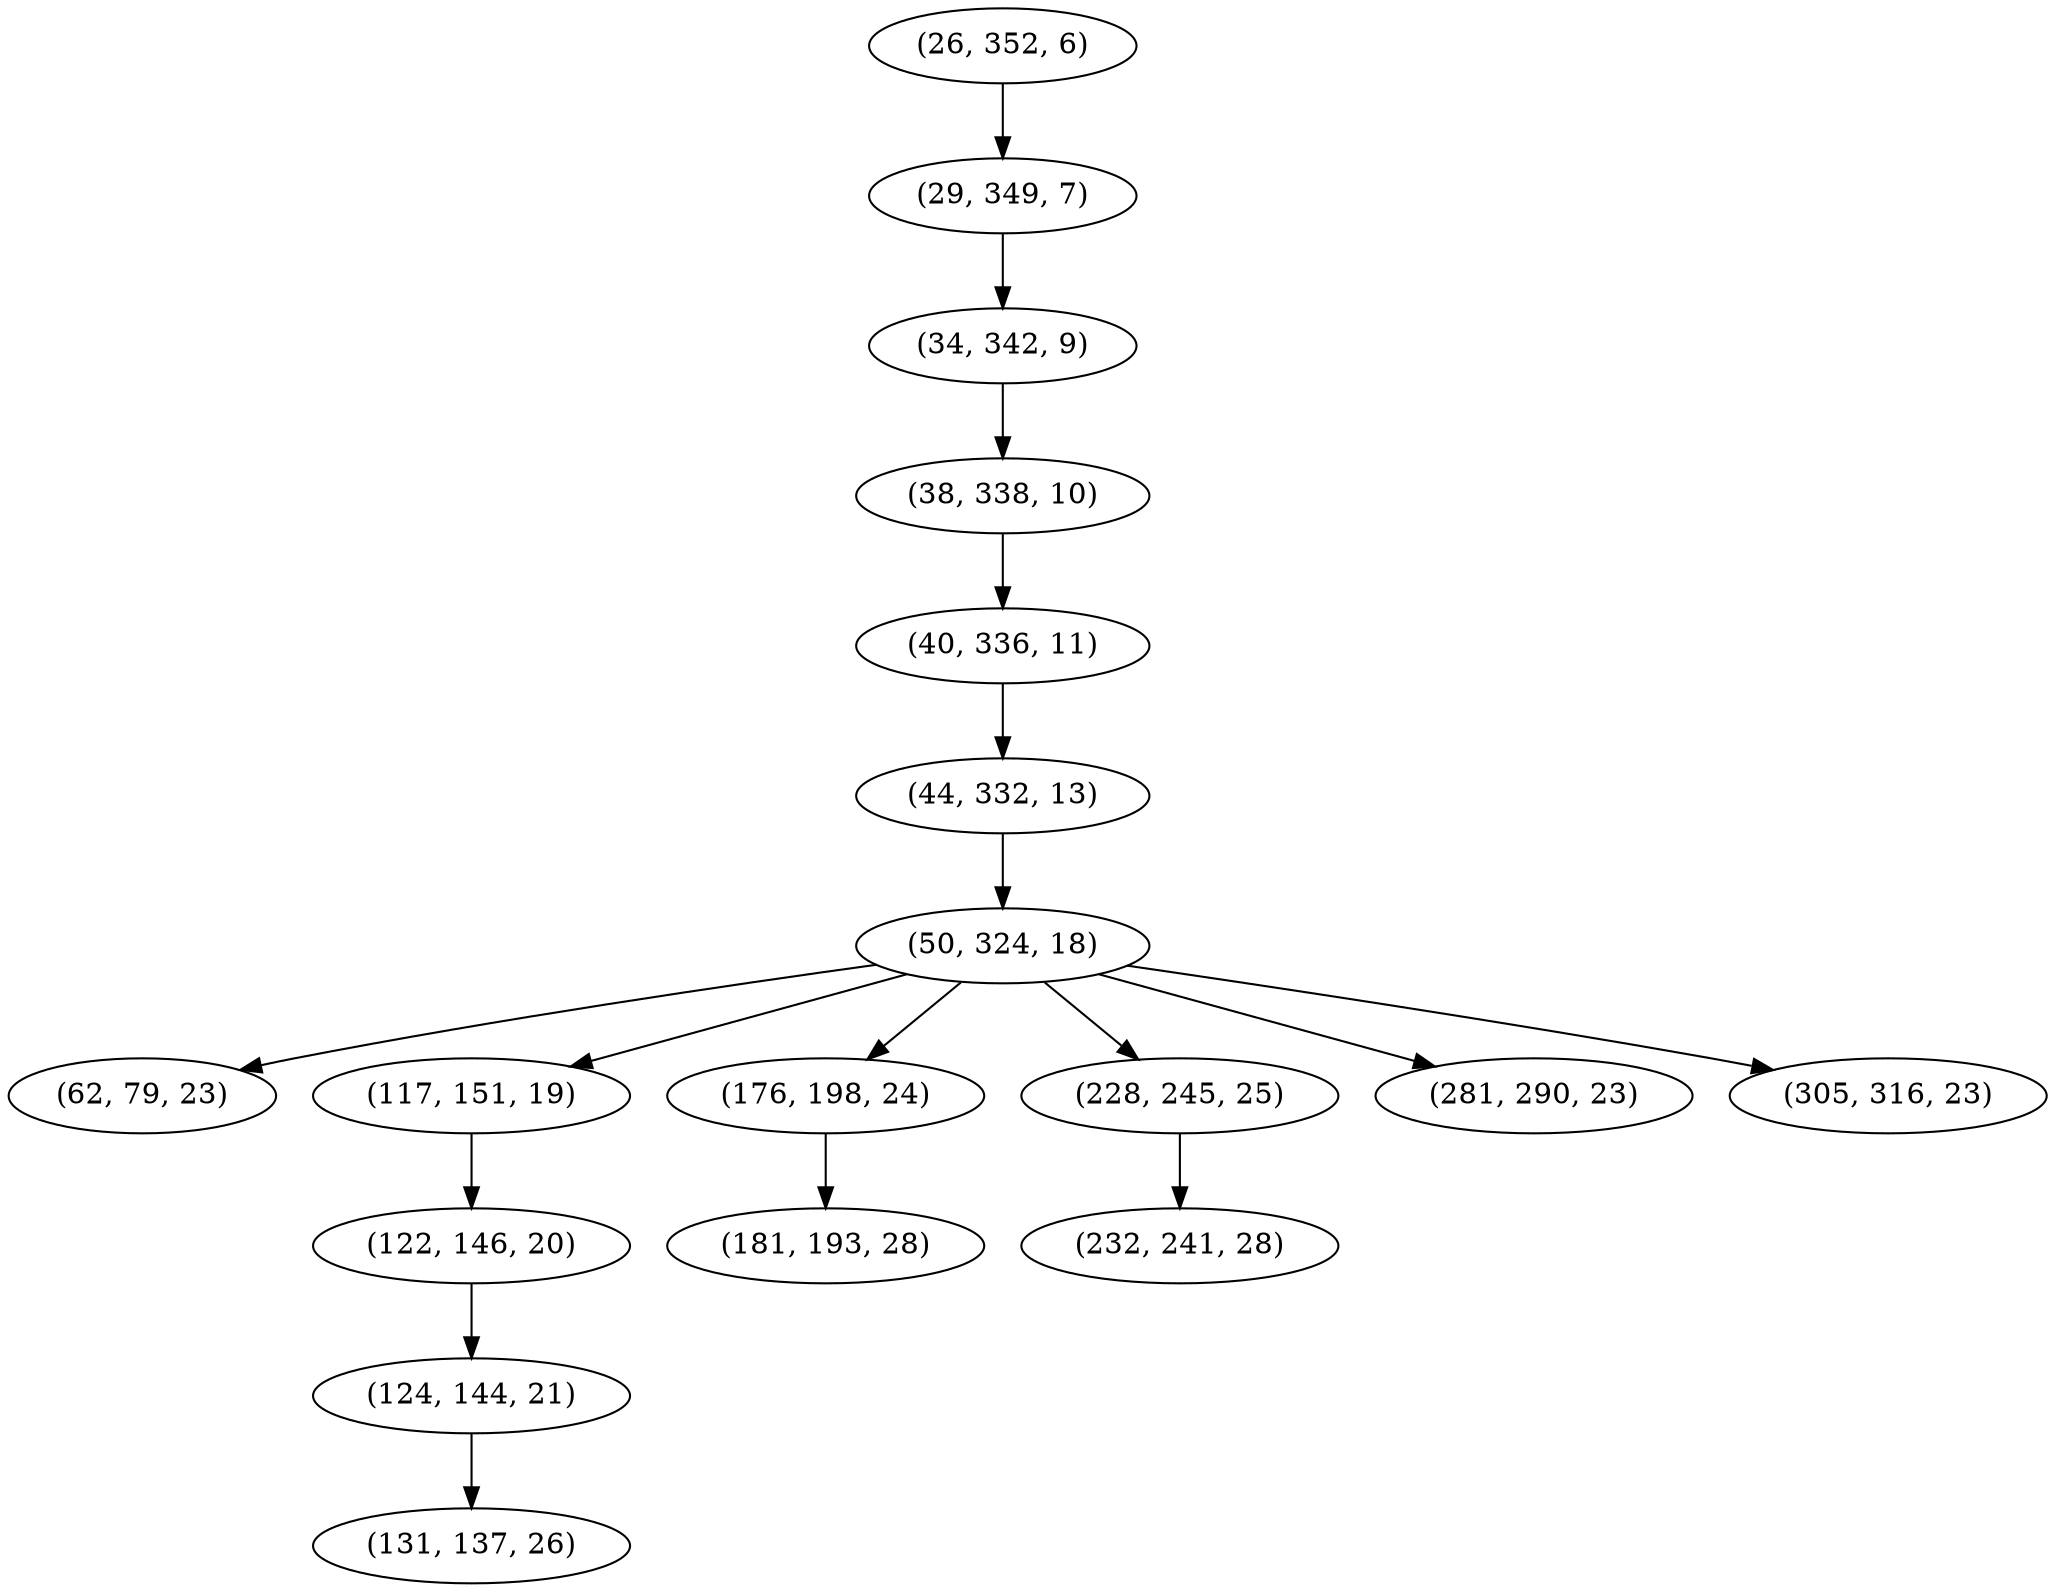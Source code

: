 digraph tree {
    "(26, 352, 6)";
    "(29, 349, 7)";
    "(34, 342, 9)";
    "(38, 338, 10)";
    "(40, 336, 11)";
    "(44, 332, 13)";
    "(50, 324, 18)";
    "(62, 79, 23)";
    "(117, 151, 19)";
    "(122, 146, 20)";
    "(124, 144, 21)";
    "(131, 137, 26)";
    "(176, 198, 24)";
    "(181, 193, 28)";
    "(228, 245, 25)";
    "(232, 241, 28)";
    "(281, 290, 23)";
    "(305, 316, 23)";
    "(26, 352, 6)" -> "(29, 349, 7)";
    "(29, 349, 7)" -> "(34, 342, 9)";
    "(34, 342, 9)" -> "(38, 338, 10)";
    "(38, 338, 10)" -> "(40, 336, 11)";
    "(40, 336, 11)" -> "(44, 332, 13)";
    "(44, 332, 13)" -> "(50, 324, 18)";
    "(50, 324, 18)" -> "(62, 79, 23)";
    "(50, 324, 18)" -> "(117, 151, 19)";
    "(50, 324, 18)" -> "(176, 198, 24)";
    "(50, 324, 18)" -> "(228, 245, 25)";
    "(50, 324, 18)" -> "(281, 290, 23)";
    "(50, 324, 18)" -> "(305, 316, 23)";
    "(117, 151, 19)" -> "(122, 146, 20)";
    "(122, 146, 20)" -> "(124, 144, 21)";
    "(124, 144, 21)" -> "(131, 137, 26)";
    "(176, 198, 24)" -> "(181, 193, 28)";
    "(228, 245, 25)" -> "(232, 241, 28)";
}
